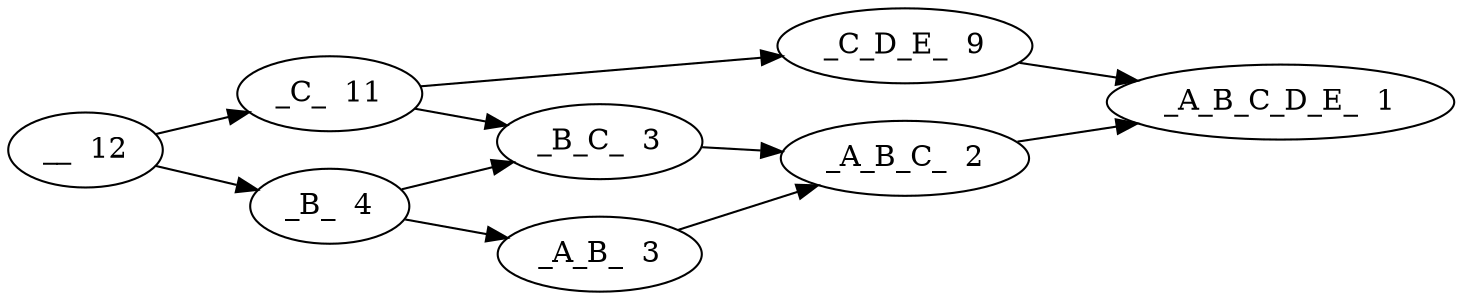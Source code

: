strict digraph "" {
	graph [rankdir=LR];
	"__  12"	[weight=12];
	"_C_  11"	[weight=11];
	"__  12" -> "_C_  11"	[cost=0.12553088208385882];
	"_B_  4"	[weight=4];
	"__  12" -> "_B_  4"	[cost=1.5849625007211563];
	"_C_D_E_  9"	[weight=9];
	"_C_  11" -> "_C_D_E_  9"	[cost=0.28950661719498505];
	"_B_C_  3"	[weight=3];
	"_C_  11" -> "_B_C_  3"	[cost=1.8744691179161412];
	"_A_B_C_D_E_  1"	[weight=1];
	"_C_D_E_  9" -> "_A_B_C_D_E_  1"	[cost=3.1699250014423126];
	"_B_  4" -> "_B_C_  3"	[cost=0.4150374992788437];
	"_A_B_  3"	[weight=3];
	"_B_  4" -> "_A_B_  3"	[cost=0.4150374992788437];
	"_A_B_C_  2"	[weight=2];
	"_B_C_  3" -> "_A_B_C_  2"	[cost=0.5849625007211562];
	"_A_B_  3" -> "_A_B_C_  2"	[cost=0.5849625007211562];
	"_A_B_C_  2" -> "_A_B_C_D_E_  1"	[cost=1.0];
}
